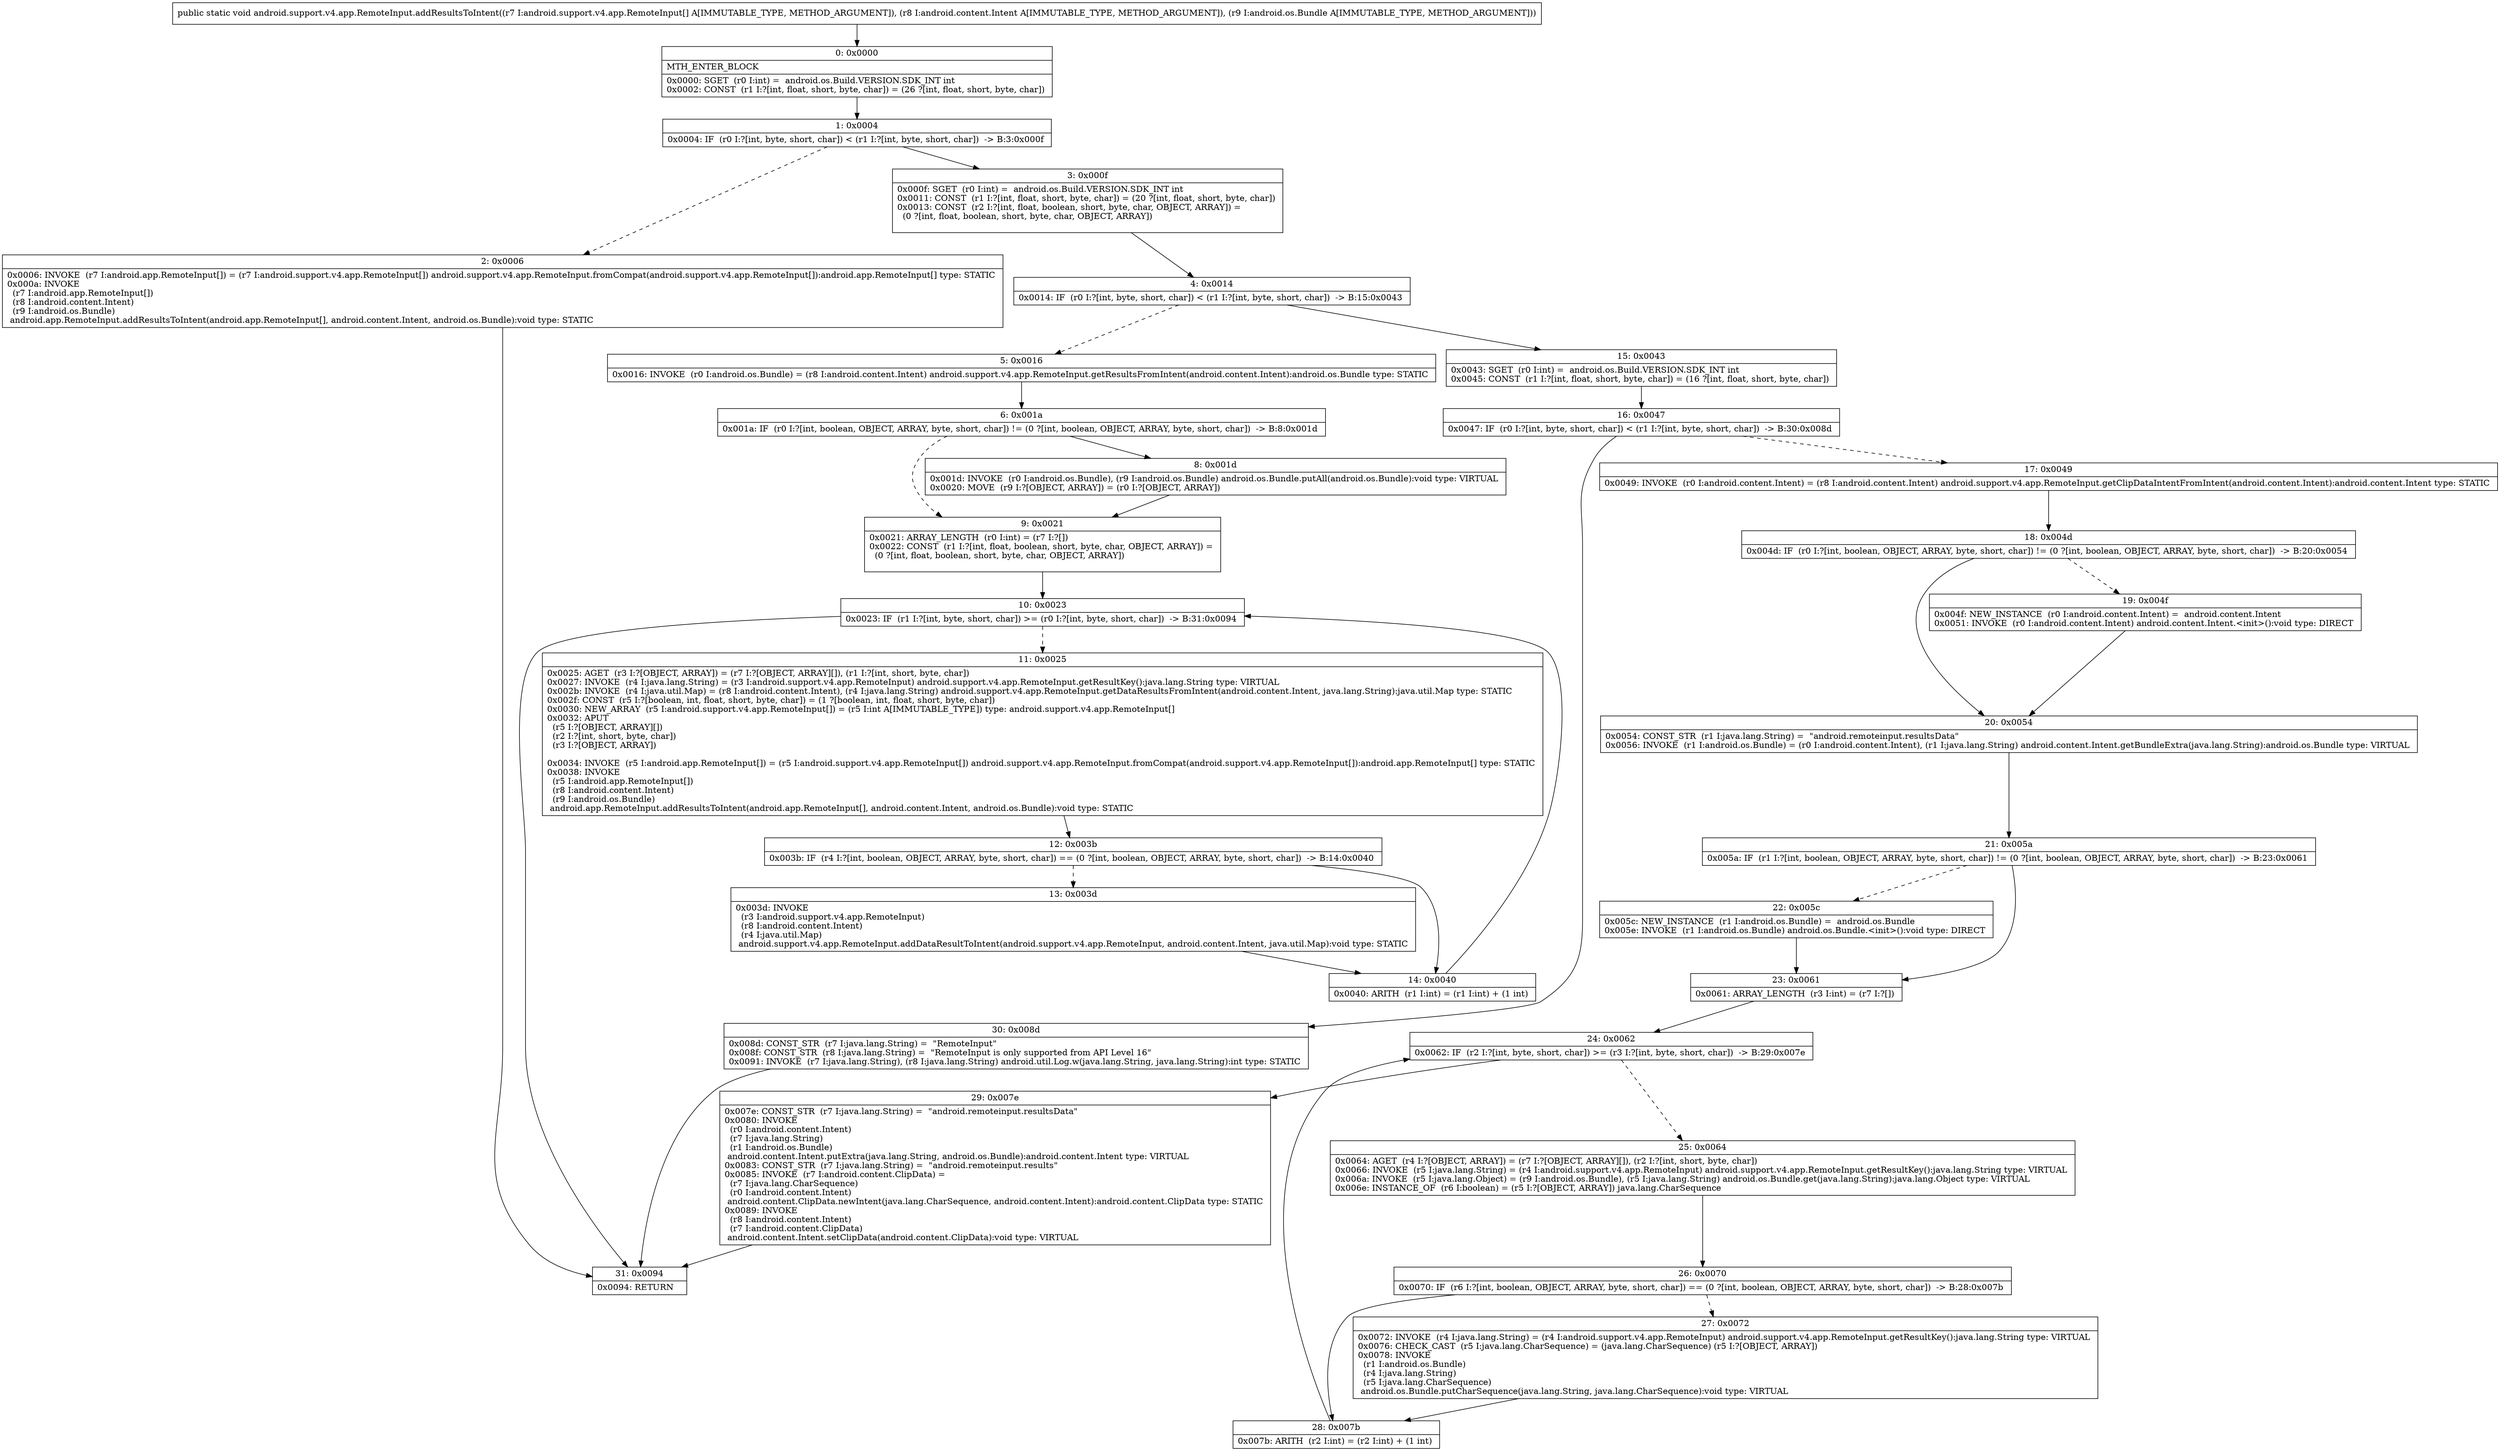 digraph "CFG forandroid.support.v4.app.RemoteInput.addResultsToIntent([Landroid\/support\/v4\/app\/RemoteInput;Landroid\/content\/Intent;Landroid\/os\/Bundle;)V" {
Node_0 [shape=record,label="{0\:\ 0x0000|MTH_ENTER_BLOCK\l|0x0000: SGET  (r0 I:int) =  android.os.Build.VERSION.SDK_INT int \l0x0002: CONST  (r1 I:?[int, float, short, byte, char]) = (26 ?[int, float, short, byte, char]) \l}"];
Node_1 [shape=record,label="{1\:\ 0x0004|0x0004: IF  (r0 I:?[int, byte, short, char]) \< (r1 I:?[int, byte, short, char])  \-\> B:3:0x000f \l}"];
Node_2 [shape=record,label="{2\:\ 0x0006|0x0006: INVOKE  (r7 I:android.app.RemoteInput[]) = (r7 I:android.support.v4.app.RemoteInput[]) android.support.v4.app.RemoteInput.fromCompat(android.support.v4.app.RemoteInput[]):android.app.RemoteInput[] type: STATIC \l0x000a: INVOKE  \l  (r7 I:android.app.RemoteInput[])\l  (r8 I:android.content.Intent)\l  (r9 I:android.os.Bundle)\l android.app.RemoteInput.addResultsToIntent(android.app.RemoteInput[], android.content.Intent, android.os.Bundle):void type: STATIC \l}"];
Node_3 [shape=record,label="{3\:\ 0x000f|0x000f: SGET  (r0 I:int) =  android.os.Build.VERSION.SDK_INT int \l0x0011: CONST  (r1 I:?[int, float, short, byte, char]) = (20 ?[int, float, short, byte, char]) \l0x0013: CONST  (r2 I:?[int, float, boolean, short, byte, char, OBJECT, ARRAY]) = \l  (0 ?[int, float, boolean, short, byte, char, OBJECT, ARRAY])\l \l}"];
Node_4 [shape=record,label="{4\:\ 0x0014|0x0014: IF  (r0 I:?[int, byte, short, char]) \< (r1 I:?[int, byte, short, char])  \-\> B:15:0x0043 \l}"];
Node_5 [shape=record,label="{5\:\ 0x0016|0x0016: INVOKE  (r0 I:android.os.Bundle) = (r8 I:android.content.Intent) android.support.v4.app.RemoteInput.getResultsFromIntent(android.content.Intent):android.os.Bundle type: STATIC \l}"];
Node_6 [shape=record,label="{6\:\ 0x001a|0x001a: IF  (r0 I:?[int, boolean, OBJECT, ARRAY, byte, short, char]) != (0 ?[int, boolean, OBJECT, ARRAY, byte, short, char])  \-\> B:8:0x001d \l}"];
Node_8 [shape=record,label="{8\:\ 0x001d|0x001d: INVOKE  (r0 I:android.os.Bundle), (r9 I:android.os.Bundle) android.os.Bundle.putAll(android.os.Bundle):void type: VIRTUAL \l0x0020: MOVE  (r9 I:?[OBJECT, ARRAY]) = (r0 I:?[OBJECT, ARRAY]) \l}"];
Node_9 [shape=record,label="{9\:\ 0x0021|0x0021: ARRAY_LENGTH  (r0 I:int) = (r7 I:?[]) \l0x0022: CONST  (r1 I:?[int, float, boolean, short, byte, char, OBJECT, ARRAY]) = \l  (0 ?[int, float, boolean, short, byte, char, OBJECT, ARRAY])\l \l}"];
Node_10 [shape=record,label="{10\:\ 0x0023|0x0023: IF  (r1 I:?[int, byte, short, char]) \>= (r0 I:?[int, byte, short, char])  \-\> B:31:0x0094 \l}"];
Node_11 [shape=record,label="{11\:\ 0x0025|0x0025: AGET  (r3 I:?[OBJECT, ARRAY]) = (r7 I:?[OBJECT, ARRAY][]), (r1 I:?[int, short, byte, char]) \l0x0027: INVOKE  (r4 I:java.lang.String) = (r3 I:android.support.v4.app.RemoteInput) android.support.v4.app.RemoteInput.getResultKey():java.lang.String type: VIRTUAL \l0x002b: INVOKE  (r4 I:java.util.Map) = (r8 I:android.content.Intent), (r4 I:java.lang.String) android.support.v4.app.RemoteInput.getDataResultsFromIntent(android.content.Intent, java.lang.String):java.util.Map type: STATIC \l0x002f: CONST  (r5 I:?[boolean, int, float, short, byte, char]) = (1 ?[boolean, int, float, short, byte, char]) \l0x0030: NEW_ARRAY  (r5 I:android.support.v4.app.RemoteInput[]) = (r5 I:int A[IMMUTABLE_TYPE]) type: android.support.v4.app.RemoteInput[] \l0x0032: APUT  \l  (r5 I:?[OBJECT, ARRAY][])\l  (r2 I:?[int, short, byte, char])\l  (r3 I:?[OBJECT, ARRAY])\l \l0x0034: INVOKE  (r5 I:android.app.RemoteInput[]) = (r5 I:android.support.v4.app.RemoteInput[]) android.support.v4.app.RemoteInput.fromCompat(android.support.v4.app.RemoteInput[]):android.app.RemoteInput[] type: STATIC \l0x0038: INVOKE  \l  (r5 I:android.app.RemoteInput[])\l  (r8 I:android.content.Intent)\l  (r9 I:android.os.Bundle)\l android.app.RemoteInput.addResultsToIntent(android.app.RemoteInput[], android.content.Intent, android.os.Bundle):void type: STATIC \l}"];
Node_12 [shape=record,label="{12\:\ 0x003b|0x003b: IF  (r4 I:?[int, boolean, OBJECT, ARRAY, byte, short, char]) == (0 ?[int, boolean, OBJECT, ARRAY, byte, short, char])  \-\> B:14:0x0040 \l}"];
Node_13 [shape=record,label="{13\:\ 0x003d|0x003d: INVOKE  \l  (r3 I:android.support.v4.app.RemoteInput)\l  (r8 I:android.content.Intent)\l  (r4 I:java.util.Map)\l android.support.v4.app.RemoteInput.addDataResultToIntent(android.support.v4.app.RemoteInput, android.content.Intent, java.util.Map):void type: STATIC \l}"];
Node_14 [shape=record,label="{14\:\ 0x0040|0x0040: ARITH  (r1 I:int) = (r1 I:int) + (1 int) \l}"];
Node_15 [shape=record,label="{15\:\ 0x0043|0x0043: SGET  (r0 I:int) =  android.os.Build.VERSION.SDK_INT int \l0x0045: CONST  (r1 I:?[int, float, short, byte, char]) = (16 ?[int, float, short, byte, char]) \l}"];
Node_16 [shape=record,label="{16\:\ 0x0047|0x0047: IF  (r0 I:?[int, byte, short, char]) \< (r1 I:?[int, byte, short, char])  \-\> B:30:0x008d \l}"];
Node_17 [shape=record,label="{17\:\ 0x0049|0x0049: INVOKE  (r0 I:android.content.Intent) = (r8 I:android.content.Intent) android.support.v4.app.RemoteInput.getClipDataIntentFromIntent(android.content.Intent):android.content.Intent type: STATIC \l}"];
Node_18 [shape=record,label="{18\:\ 0x004d|0x004d: IF  (r0 I:?[int, boolean, OBJECT, ARRAY, byte, short, char]) != (0 ?[int, boolean, OBJECT, ARRAY, byte, short, char])  \-\> B:20:0x0054 \l}"];
Node_19 [shape=record,label="{19\:\ 0x004f|0x004f: NEW_INSTANCE  (r0 I:android.content.Intent) =  android.content.Intent \l0x0051: INVOKE  (r0 I:android.content.Intent) android.content.Intent.\<init\>():void type: DIRECT \l}"];
Node_20 [shape=record,label="{20\:\ 0x0054|0x0054: CONST_STR  (r1 I:java.lang.String) =  \"android.remoteinput.resultsData\" \l0x0056: INVOKE  (r1 I:android.os.Bundle) = (r0 I:android.content.Intent), (r1 I:java.lang.String) android.content.Intent.getBundleExtra(java.lang.String):android.os.Bundle type: VIRTUAL \l}"];
Node_21 [shape=record,label="{21\:\ 0x005a|0x005a: IF  (r1 I:?[int, boolean, OBJECT, ARRAY, byte, short, char]) != (0 ?[int, boolean, OBJECT, ARRAY, byte, short, char])  \-\> B:23:0x0061 \l}"];
Node_22 [shape=record,label="{22\:\ 0x005c|0x005c: NEW_INSTANCE  (r1 I:android.os.Bundle) =  android.os.Bundle \l0x005e: INVOKE  (r1 I:android.os.Bundle) android.os.Bundle.\<init\>():void type: DIRECT \l}"];
Node_23 [shape=record,label="{23\:\ 0x0061|0x0061: ARRAY_LENGTH  (r3 I:int) = (r7 I:?[]) \l}"];
Node_24 [shape=record,label="{24\:\ 0x0062|0x0062: IF  (r2 I:?[int, byte, short, char]) \>= (r3 I:?[int, byte, short, char])  \-\> B:29:0x007e \l}"];
Node_25 [shape=record,label="{25\:\ 0x0064|0x0064: AGET  (r4 I:?[OBJECT, ARRAY]) = (r7 I:?[OBJECT, ARRAY][]), (r2 I:?[int, short, byte, char]) \l0x0066: INVOKE  (r5 I:java.lang.String) = (r4 I:android.support.v4.app.RemoteInput) android.support.v4.app.RemoteInput.getResultKey():java.lang.String type: VIRTUAL \l0x006a: INVOKE  (r5 I:java.lang.Object) = (r9 I:android.os.Bundle), (r5 I:java.lang.String) android.os.Bundle.get(java.lang.String):java.lang.Object type: VIRTUAL \l0x006e: INSTANCE_OF  (r6 I:boolean) = (r5 I:?[OBJECT, ARRAY]) java.lang.CharSequence \l}"];
Node_26 [shape=record,label="{26\:\ 0x0070|0x0070: IF  (r6 I:?[int, boolean, OBJECT, ARRAY, byte, short, char]) == (0 ?[int, boolean, OBJECT, ARRAY, byte, short, char])  \-\> B:28:0x007b \l}"];
Node_27 [shape=record,label="{27\:\ 0x0072|0x0072: INVOKE  (r4 I:java.lang.String) = (r4 I:android.support.v4.app.RemoteInput) android.support.v4.app.RemoteInput.getResultKey():java.lang.String type: VIRTUAL \l0x0076: CHECK_CAST  (r5 I:java.lang.CharSequence) = (java.lang.CharSequence) (r5 I:?[OBJECT, ARRAY]) \l0x0078: INVOKE  \l  (r1 I:android.os.Bundle)\l  (r4 I:java.lang.String)\l  (r5 I:java.lang.CharSequence)\l android.os.Bundle.putCharSequence(java.lang.String, java.lang.CharSequence):void type: VIRTUAL \l}"];
Node_28 [shape=record,label="{28\:\ 0x007b|0x007b: ARITH  (r2 I:int) = (r2 I:int) + (1 int) \l}"];
Node_29 [shape=record,label="{29\:\ 0x007e|0x007e: CONST_STR  (r7 I:java.lang.String) =  \"android.remoteinput.resultsData\" \l0x0080: INVOKE  \l  (r0 I:android.content.Intent)\l  (r7 I:java.lang.String)\l  (r1 I:android.os.Bundle)\l android.content.Intent.putExtra(java.lang.String, android.os.Bundle):android.content.Intent type: VIRTUAL \l0x0083: CONST_STR  (r7 I:java.lang.String) =  \"android.remoteinput.results\" \l0x0085: INVOKE  (r7 I:android.content.ClipData) = \l  (r7 I:java.lang.CharSequence)\l  (r0 I:android.content.Intent)\l android.content.ClipData.newIntent(java.lang.CharSequence, android.content.Intent):android.content.ClipData type: STATIC \l0x0089: INVOKE  \l  (r8 I:android.content.Intent)\l  (r7 I:android.content.ClipData)\l android.content.Intent.setClipData(android.content.ClipData):void type: VIRTUAL \l}"];
Node_30 [shape=record,label="{30\:\ 0x008d|0x008d: CONST_STR  (r7 I:java.lang.String) =  \"RemoteInput\" \l0x008f: CONST_STR  (r8 I:java.lang.String) =  \"RemoteInput is only supported from API Level 16\" \l0x0091: INVOKE  (r7 I:java.lang.String), (r8 I:java.lang.String) android.util.Log.w(java.lang.String, java.lang.String):int type: STATIC \l}"];
Node_31 [shape=record,label="{31\:\ 0x0094|0x0094: RETURN   \l}"];
MethodNode[shape=record,label="{public static void android.support.v4.app.RemoteInput.addResultsToIntent((r7 I:android.support.v4.app.RemoteInput[] A[IMMUTABLE_TYPE, METHOD_ARGUMENT]), (r8 I:android.content.Intent A[IMMUTABLE_TYPE, METHOD_ARGUMENT]), (r9 I:android.os.Bundle A[IMMUTABLE_TYPE, METHOD_ARGUMENT])) }"];
MethodNode -> Node_0;
Node_0 -> Node_1;
Node_1 -> Node_2[style=dashed];
Node_1 -> Node_3;
Node_2 -> Node_31;
Node_3 -> Node_4;
Node_4 -> Node_5[style=dashed];
Node_4 -> Node_15;
Node_5 -> Node_6;
Node_6 -> Node_8;
Node_6 -> Node_9[style=dashed];
Node_8 -> Node_9;
Node_9 -> Node_10;
Node_10 -> Node_11[style=dashed];
Node_10 -> Node_31;
Node_11 -> Node_12;
Node_12 -> Node_13[style=dashed];
Node_12 -> Node_14;
Node_13 -> Node_14;
Node_14 -> Node_10;
Node_15 -> Node_16;
Node_16 -> Node_17[style=dashed];
Node_16 -> Node_30;
Node_17 -> Node_18;
Node_18 -> Node_19[style=dashed];
Node_18 -> Node_20;
Node_19 -> Node_20;
Node_20 -> Node_21;
Node_21 -> Node_22[style=dashed];
Node_21 -> Node_23;
Node_22 -> Node_23;
Node_23 -> Node_24;
Node_24 -> Node_25[style=dashed];
Node_24 -> Node_29;
Node_25 -> Node_26;
Node_26 -> Node_27[style=dashed];
Node_26 -> Node_28;
Node_27 -> Node_28;
Node_28 -> Node_24;
Node_29 -> Node_31;
Node_30 -> Node_31;
}

